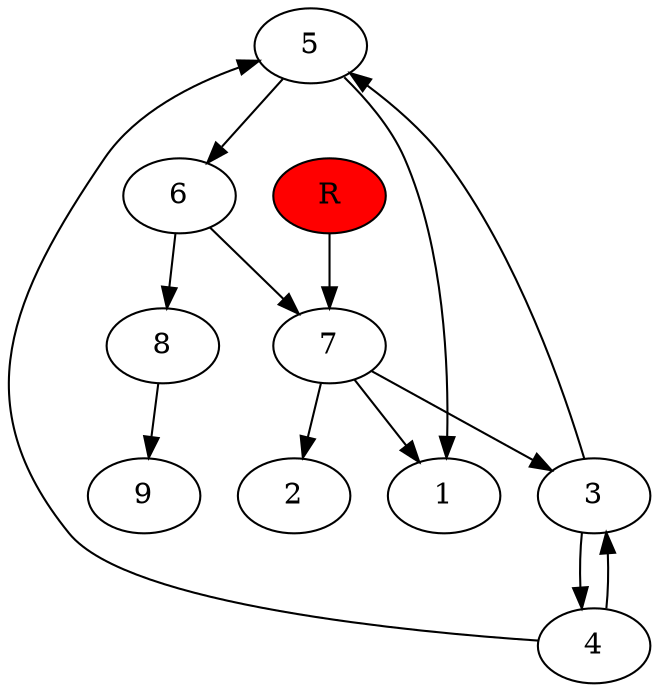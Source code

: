 digraph prb20058 {
	1
	2
	3
	4
	5
	6
	7
	8
	R [fillcolor="#ff0000" style=filled]
	3 -> 4
	3 -> 5
	4 -> 3
	4 -> 5
	5 -> 1
	5 -> 6
	6 -> 7
	6 -> 8
	7 -> 1
	7 -> 2
	7 -> 3
	8 -> 9
	R -> 7
}

